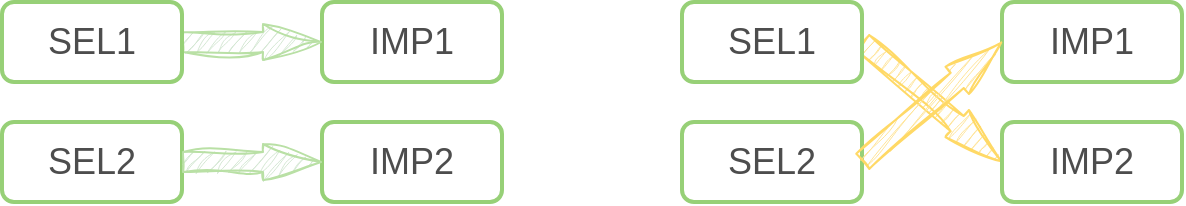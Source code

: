 <mxfile version="26.0.5">
  <diagram name="第 1 页" id="w1izd6LmI9ZngV3Tab6v">
    <mxGraphModel dx="1026" dy="660" grid="1" gridSize="10" guides="1" tooltips="1" connect="1" arrows="1" fold="1" page="1" pageScale="1" pageWidth="827" pageHeight="1169" math="0" shadow="0">
      <root>
        <mxCell id="0" />
        <mxCell id="1" parent="0" />
        <mxCell id="wB6Vkpg178uaQ_Uieydi-1" value="&lt;font style=&quot;font-size: 18px; color: rgb(77, 77, 77);&quot;&gt;IMP1&lt;/font&gt;" style="rounded=1;whiteSpace=wrap;html=1;strokeColor=#97D077;strokeWidth=2;" vertex="1" parent="1">
          <mxGeometry x="310" y="210" width="90" height="40" as="geometry" />
        </mxCell>
        <mxCell id="wB6Vkpg178uaQ_Uieydi-8" value="" style="edgeStyle=orthogonalEdgeStyle;rounded=0;orthogonalLoop=1;jettySize=auto;html=1;shape=flexArrow;endWidth=7;endSize=9.33;fillColor=#D5E8D4;strokeColor=#B9E0A5;endArrow=block;fillStyle=auto;sketch=1;curveFitting=1;jiggle=2;" edge="1" parent="1" source="wB6Vkpg178uaQ_Uieydi-5" target="wB6Vkpg178uaQ_Uieydi-1">
          <mxGeometry relative="1" as="geometry" />
        </mxCell>
        <mxCell id="wB6Vkpg178uaQ_Uieydi-5" value="&lt;font style=&quot;font-size: 18px; color: rgb(77, 77, 77);&quot;&gt;SEL1&lt;/font&gt;" style="rounded=1;whiteSpace=wrap;html=1;strokeColor=#97D077;strokeWidth=2;fillColor=default;" vertex="1" parent="1">
          <mxGeometry x="150" y="210" width="90" height="40" as="geometry" />
        </mxCell>
        <mxCell id="wB6Vkpg178uaQ_Uieydi-6" value="&lt;font style=&quot;font-size: 18px; color: rgb(77, 77, 77);&quot;&gt;SEL2&lt;/font&gt;" style="rounded=1;whiteSpace=wrap;html=1;strokeColor=#97D077;strokeWidth=2;" vertex="1" parent="1">
          <mxGeometry x="150" y="270" width="90" height="40" as="geometry" />
        </mxCell>
        <mxCell id="wB6Vkpg178uaQ_Uieydi-7" value="&lt;font style=&quot;font-size: 18px; color: rgb(77, 77, 77);&quot;&gt;IMP2&lt;/font&gt;" style="rounded=1;whiteSpace=wrap;html=1;strokeColor=#97D077;strokeWidth=2;" vertex="1" parent="1">
          <mxGeometry x="310" y="270" width="90" height="40" as="geometry" />
        </mxCell>
        <mxCell id="wB6Vkpg178uaQ_Uieydi-10" value="" style="edgeStyle=orthogonalEdgeStyle;rounded=0;orthogonalLoop=1;jettySize=auto;html=1;shape=flexArrow;endWidth=7;endSize=9.33;fillColor=#D5E8D4;strokeColor=#B9E0A5;endArrow=block;fillStyle=auto;sketch=1;curveFitting=1;jiggle=2;exitX=1;exitY=0.5;exitDx=0;exitDy=0;entryX=0;entryY=0.5;entryDx=0;entryDy=0;" edge="1" parent="1" source="wB6Vkpg178uaQ_Uieydi-6" target="wB6Vkpg178uaQ_Uieydi-7">
          <mxGeometry relative="1" as="geometry">
            <mxPoint x="250" y="240" as="sourcePoint" />
            <mxPoint x="320" y="240" as="targetPoint" />
          </mxGeometry>
        </mxCell>
        <mxCell id="wB6Vkpg178uaQ_Uieydi-11" value="&lt;font style=&quot;font-size: 18px; color: rgb(77, 77, 77);&quot;&gt;IMP1&lt;/font&gt;" style="rounded=1;whiteSpace=wrap;html=1;strokeColor=#97D077;strokeWidth=2;" vertex="1" parent="1">
          <mxGeometry x="650" y="210" width="90" height="40" as="geometry" />
        </mxCell>
        <mxCell id="wB6Vkpg178uaQ_Uieydi-12" value="" style="rounded=0;orthogonalLoop=1;jettySize=auto;html=1;shape=flexArrow;endWidth=7;endSize=9.33;fillColor=#FFE599;strokeColor=#FFD966;endArrow=block;fillStyle=auto;sketch=1;curveFitting=1;jiggle=2;entryX=0;entryY=0.5;entryDx=0;entryDy=0;exitX=1;exitY=0.5;exitDx=0;exitDy=0;" edge="1" parent="1" source="wB6Vkpg178uaQ_Uieydi-13" target="wB6Vkpg178uaQ_Uieydi-15">
          <mxGeometry relative="1" as="geometry" />
        </mxCell>
        <mxCell id="wB6Vkpg178uaQ_Uieydi-13" value="&lt;font style=&quot;font-size: 18px; color: rgb(77, 77, 77);&quot;&gt;SEL1&lt;/font&gt;" style="rounded=1;whiteSpace=wrap;html=1;strokeColor=#97D077;strokeWidth=2;fillColor=default;" vertex="1" parent="1">
          <mxGeometry x="490" y="210" width="90" height="40" as="geometry" />
        </mxCell>
        <mxCell id="wB6Vkpg178uaQ_Uieydi-14" value="&lt;font style=&quot;font-size: 18px; color: rgb(77, 77, 77);&quot;&gt;SEL2&lt;/font&gt;" style="rounded=1;whiteSpace=wrap;html=1;strokeColor=#97D077;strokeWidth=2;" vertex="1" parent="1">
          <mxGeometry x="490" y="270" width="90" height="40" as="geometry" />
        </mxCell>
        <mxCell id="wB6Vkpg178uaQ_Uieydi-15" value="&lt;font style=&quot;font-size: 18px; color: rgb(77, 77, 77);&quot;&gt;IMP2&lt;/font&gt;" style="rounded=1;whiteSpace=wrap;html=1;strokeColor=#97D077;strokeWidth=2;" vertex="1" parent="1">
          <mxGeometry x="650" y="270" width="90" height="40" as="geometry" />
        </mxCell>
        <mxCell id="wB6Vkpg178uaQ_Uieydi-16" value="" style="rounded=0;orthogonalLoop=1;jettySize=auto;html=1;shape=flexArrow;endWidth=7;endSize=9.33;fillColor=#FFE599;strokeColor=#FFD966;endArrow=block;fillStyle=auto;sketch=1;curveFitting=1;jiggle=2;exitX=1;exitY=0.5;exitDx=0;exitDy=0;entryX=0;entryY=0.5;entryDx=0;entryDy=0;" edge="1" parent="1" source="wB6Vkpg178uaQ_Uieydi-14" target="wB6Vkpg178uaQ_Uieydi-11">
          <mxGeometry relative="1" as="geometry">
            <mxPoint x="590" y="240" as="sourcePoint" />
            <mxPoint x="660" y="240" as="targetPoint" />
          </mxGeometry>
        </mxCell>
      </root>
    </mxGraphModel>
  </diagram>
</mxfile>

